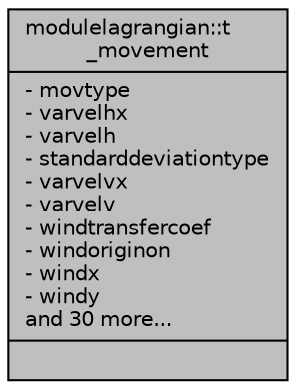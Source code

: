 digraph "modulelagrangian::t_movement"
{
 // LATEX_PDF_SIZE
  edge [fontname="Helvetica",fontsize="10",labelfontname="Helvetica",labelfontsize="10"];
  node [fontname="Helvetica",fontsize="10",shape=record];
  Node1 [label="{modulelagrangian::t\l_movement\n|- movtype\l- varvelhx\l- varvelh\l- standarddeviationtype\l- varvelvx\l- varvelv\l- windtransfercoef\l- windoriginon\l- windx\l- windy\land 30 more...\l|}",height=0.2,width=0.4,color="black", fillcolor="grey75", style="filled", fontcolor="black",tooltip=" "];
}
